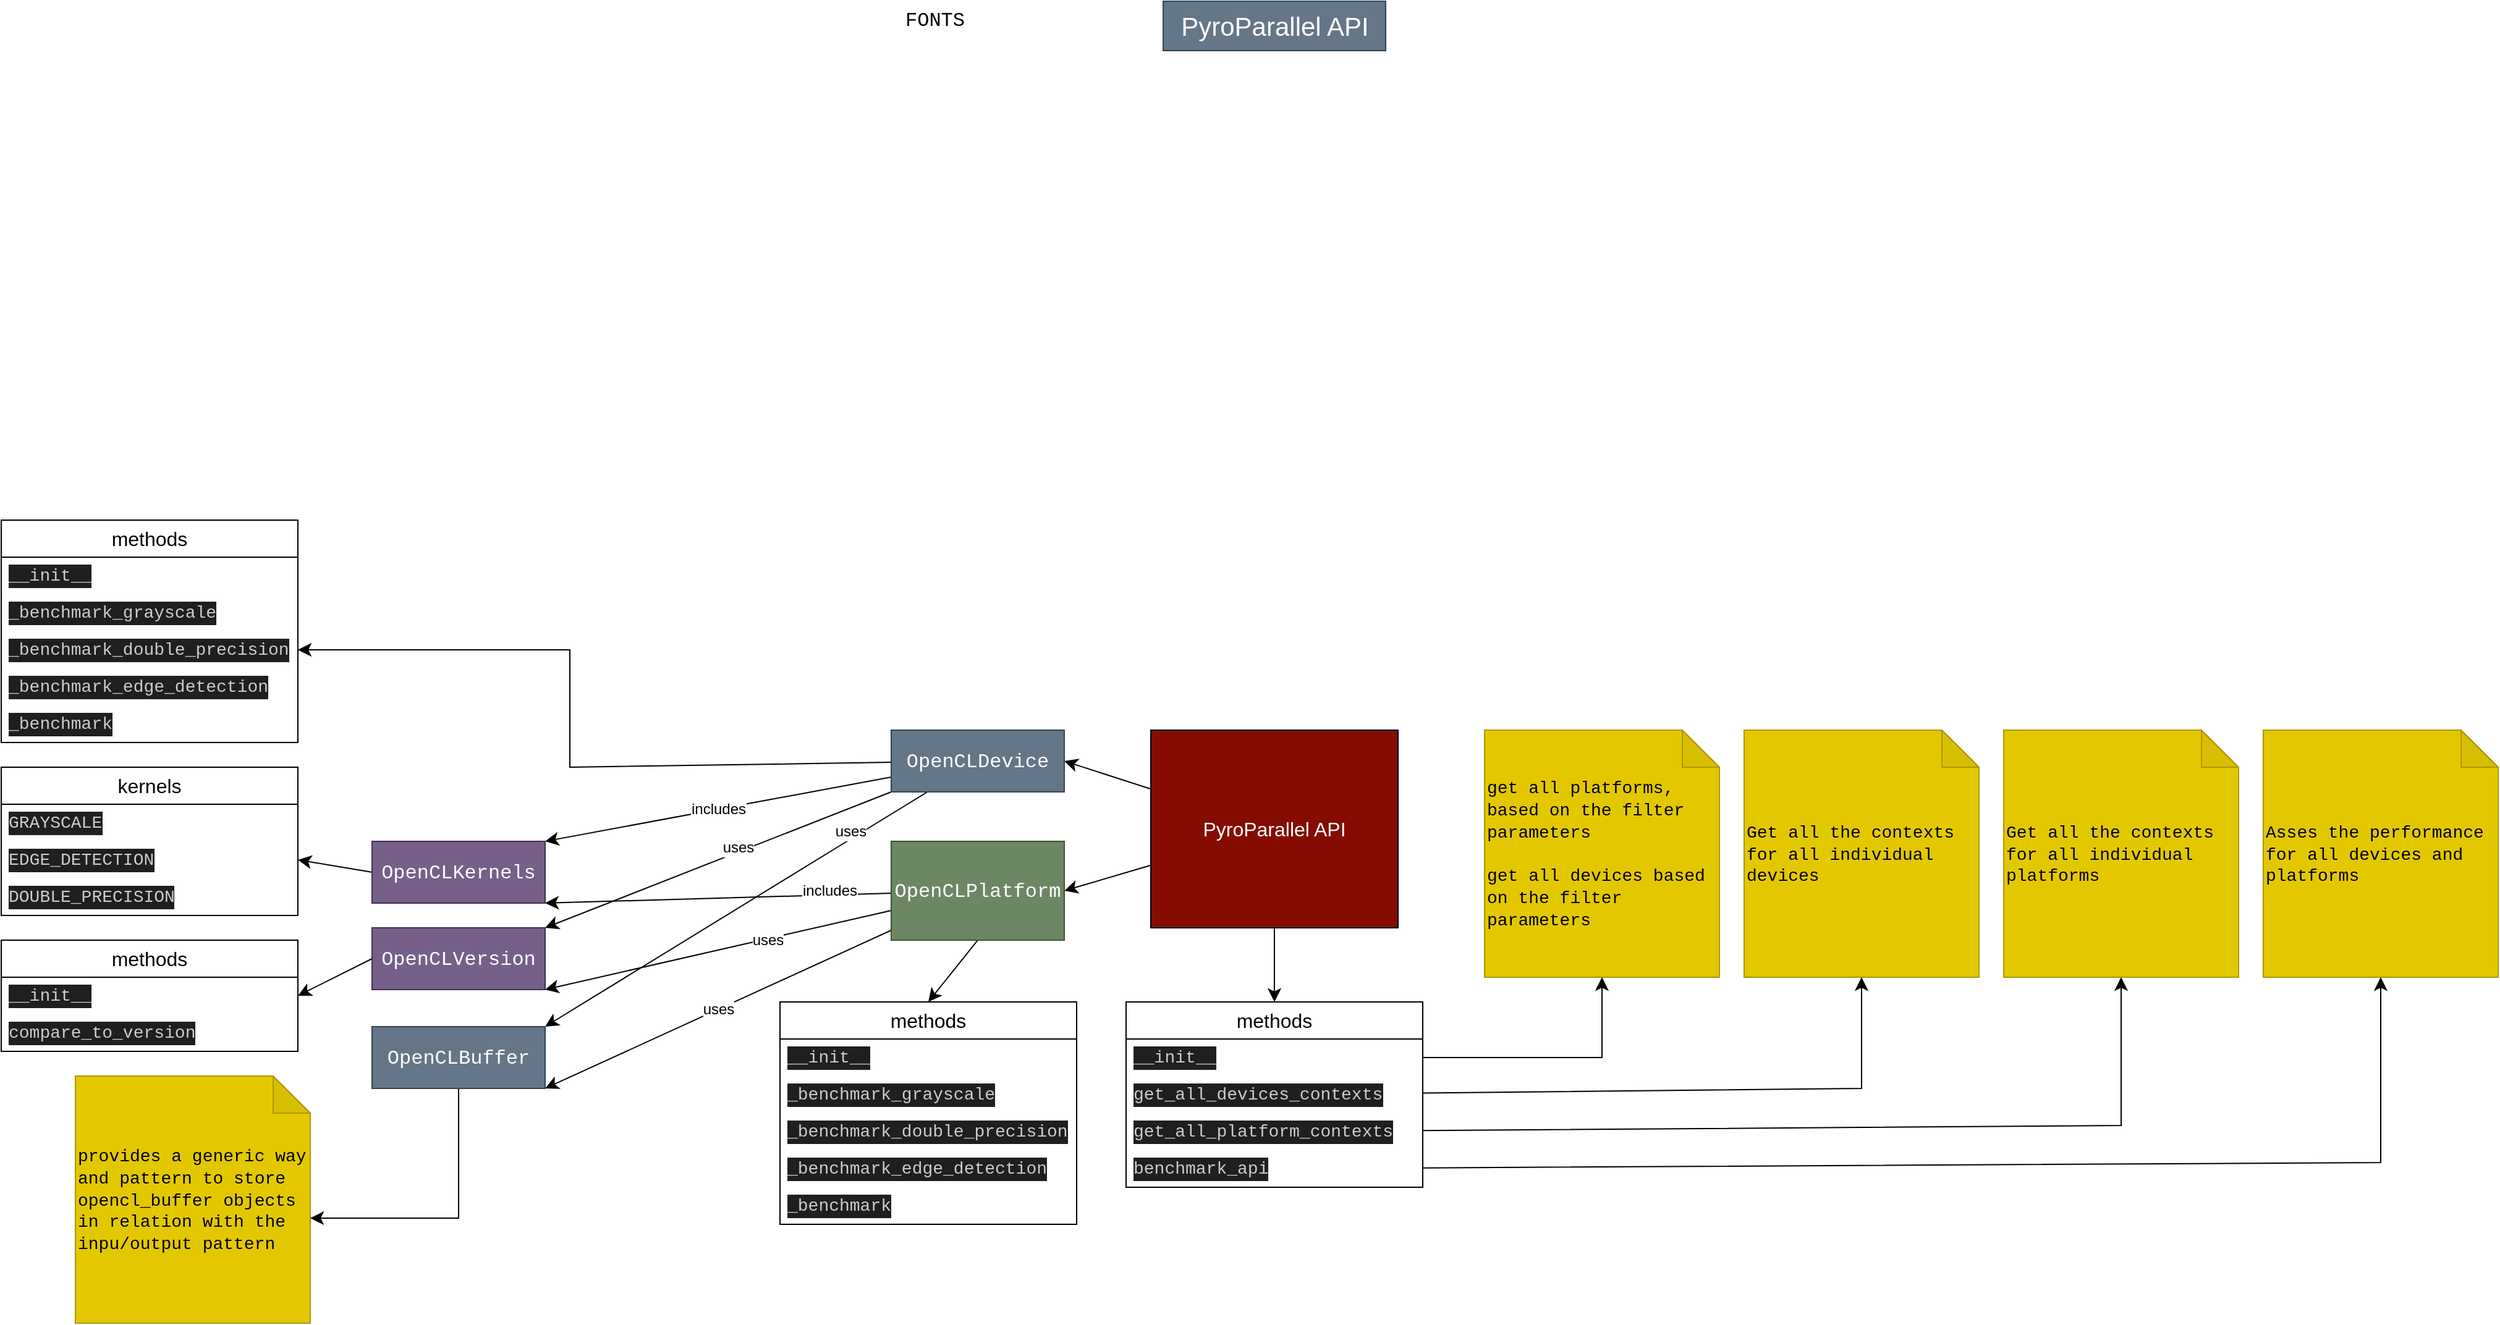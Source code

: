 <mxfile version="21.2.8" type="device">
  <diagram name="Page-1" id="MypIYJ_VC6lLoNz6JvYw">
    <mxGraphModel dx="2908" dy="1230" grid="1" gridSize="10" guides="1" tooltips="1" connect="1" arrows="1" fold="1" page="1" pageScale="1" pageWidth="850" pageHeight="1100" math="0" shadow="0">
      <root>
        <mxCell id="0" />
        <mxCell id="1" parent="0" />
        <mxCell id="R9JWc6JHZuCQ-fkrJk65-15" style="edgeStyle=none;curved=1;rounded=0;orthogonalLoop=1;jettySize=auto;html=1;entryX=0.5;entryY=0;entryDx=0;entryDy=0;fontSize=12;startSize=8;endSize=8;" parent="1" source="gUCl52-0bG7ieqgtxes4-1" target="gUCl52-0bG7ieqgtxes4-4" edge="1">
          <mxGeometry relative="1" as="geometry" />
        </mxCell>
        <mxCell id="Ovxw6H_d3MoVYPMGYD2W-6" style="edgeStyle=none;curved=1;rounded=0;orthogonalLoop=1;jettySize=auto;html=1;entryX=1;entryY=0.5;entryDx=0;entryDy=0;fontSize=12;startSize=8;endSize=8;" parent="1" source="gUCl52-0bG7ieqgtxes4-1" target="gUCl52-0bG7ieqgtxes4-23" edge="1">
          <mxGeometry relative="1" as="geometry" />
        </mxCell>
        <mxCell id="Ovxw6H_d3MoVYPMGYD2W-7" style="edgeStyle=none;curved=1;rounded=0;orthogonalLoop=1;jettySize=auto;html=1;entryX=1;entryY=0.5;entryDx=0;entryDy=0;fontSize=12;startSize=8;endSize=8;" parent="1" source="gUCl52-0bG7ieqgtxes4-1" target="gUCl52-0bG7ieqgtxes4-27" edge="1">
          <mxGeometry relative="1" as="geometry" />
        </mxCell>
        <mxCell id="gUCl52-0bG7ieqgtxes4-1" value="PyroParallel API" style="rounded=0;whiteSpace=wrap;html=1;fontSize=16;fillColor=#850C00;fontColor=#ffffff;strokeColor=default;glass=0;shadow=0;" parent="1" vertex="1">
          <mxGeometry x="240" y="600" width="200" height="160" as="geometry" />
        </mxCell>
        <mxCell id="gUCl52-0bG7ieqgtxes4-2" value="&lt;font style=&quot;font-size: 21px;&quot;&gt;PyroParallel API&lt;/font&gt;" style="text;html=1;align=center;verticalAlign=middle;resizable=0;points=[];autosize=1;strokeColor=#314354;fillColor=#647687;fontSize=16;fontColor=#ffffff;rounded=0;" parent="1" vertex="1">
          <mxGeometry x="250" y="10" width="180" height="40" as="geometry" />
        </mxCell>
        <mxCell id="gUCl52-0bG7ieqgtxes4-4" value="methods" style="swimlane;fontStyle=0;childLayout=stackLayout;horizontal=1;startSize=30;horizontalStack=0;resizeParent=1;resizeParentMax=0;resizeLast=0;collapsible=1;marginBottom=0;whiteSpace=wrap;html=1;fontSize=16;rounded=0;" parent="1" vertex="1">
          <mxGeometry x="220" y="820" width="240" height="150" as="geometry" />
        </mxCell>
        <mxCell id="gUCl52-0bG7ieqgtxes4-6" value="&lt;div style=&quot;color: rgb(204, 204, 204); background-color: rgb(31, 31, 31); font-family: Consolas, &amp;quot;Courier New&amp;quot;, monospace; font-size: 14px; line-height: 19px;&quot;&gt;__init__&lt;/div&gt;" style="text;strokeColor=none;fillColor=none;align=left;verticalAlign=middle;spacingLeft=4;spacingRight=4;overflow=hidden;points=[[0,0.5],[1,0.5]];portConstraint=eastwest;rotatable=0;whiteSpace=wrap;html=1;fontSize=16;rounded=0;" parent="gUCl52-0bG7ieqgtxes4-4" vertex="1">
          <mxGeometry y="30" width="240" height="30" as="geometry" />
        </mxCell>
        <mxCell id="gUCl52-0bG7ieqgtxes4-5" value="&lt;div style=&quot;color: rgb(204, 204, 204); background-color: rgb(31, 31, 31); font-family: Consolas, &amp;quot;Courier New&amp;quot;, monospace; font-size: 14px; line-height: 19px;&quot;&gt;get_all_devices_contexts&lt;/div&gt;" style="text;strokeColor=none;fillColor=none;align=left;verticalAlign=middle;spacingLeft=4;spacingRight=4;overflow=hidden;points=[[0,0.5],[1,0.5]];portConstraint=eastwest;rotatable=0;whiteSpace=wrap;html=1;fontSize=16;rounded=0;" parent="gUCl52-0bG7ieqgtxes4-4" vertex="1">
          <mxGeometry y="60" width="240" height="30" as="geometry" />
        </mxCell>
        <mxCell id="gUCl52-0bG7ieqgtxes4-7" value="&lt;div style=&quot;color: rgb(204, 204, 204); background-color: rgb(31, 31, 31); font-family: Consolas, &amp;quot;Courier New&amp;quot;, monospace; font-size: 14px; line-height: 19px;&quot;&gt;get_all_platform_contexts&lt;/div&gt;" style="text;strokeColor=none;fillColor=none;align=left;verticalAlign=middle;spacingLeft=4;spacingRight=4;overflow=hidden;points=[[0,0.5],[1,0.5]];portConstraint=eastwest;rotatable=0;whiteSpace=wrap;html=1;fontSize=16;rounded=0;" parent="gUCl52-0bG7ieqgtxes4-4" vertex="1">
          <mxGeometry y="90" width="240" height="30" as="geometry" />
        </mxCell>
        <mxCell id="gUCl52-0bG7ieqgtxes4-11" value="&lt;div style=&quot;color: rgb(204, 204, 204); background-color: rgb(31, 31, 31); font-family: Consolas, &amp;quot;Courier New&amp;quot;, monospace; font-size: 14px; line-height: 19px;&quot;&gt;benchmark_api&lt;/div&gt;" style="text;strokeColor=none;fillColor=none;align=left;verticalAlign=middle;spacingLeft=4;spacingRight=4;overflow=hidden;points=[[0,0.5],[1,0.5]];portConstraint=eastwest;rotatable=0;whiteSpace=wrap;html=1;fontSize=16;rounded=0;" parent="gUCl52-0bG7ieqgtxes4-4" vertex="1">
          <mxGeometry y="120" width="240" height="30" as="geometry" />
        </mxCell>
        <mxCell id="gUCl52-0bG7ieqgtxes4-14" value="&lt;div style=&quot;font-size: 14px;&quot;&gt;&lt;span style=&quot;background-color: initial;&quot;&gt;&lt;font face=&quot;Consolas, Courier New, monospace&quot; style=&quot;font-size: 14px;&quot;&gt;get all platforms, based on the filter parameters&lt;/font&gt;&lt;/span&gt;&lt;/div&gt;&lt;div style=&quot;font-size: 14px;&quot;&gt;&lt;span style=&quot;background-color: initial;&quot;&gt;&lt;font face=&quot;Consolas, Courier New, monospace&quot; style=&quot;font-size: 14px;&quot;&gt;&lt;br&gt;&lt;/font&gt;&lt;/span&gt;&lt;/div&gt;&lt;div style=&quot;font-size: 14px;&quot;&gt;&lt;span style=&quot;background-color: initial;&quot;&gt;&lt;font face=&quot;Consolas, Courier New, monospace&quot; style=&quot;font-size: 14px;&quot;&gt;get all devices based on the filter parameters&lt;/font&gt;&lt;/span&gt;&lt;/div&gt;" style="shape=note;whiteSpace=wrap;html=1;backgroundOutline=1;darkOpacity=0.05;fontSize=16;fillColor=#e3c800;fontColor=#000000;strokeColor=#B09500;rounded=0;align=left;" parent="1" vertex="1">
          <mxGeometry x="510" y="600" width="190" height="200" as="geometry" />
        </mxCell>
        <mxCell id="gUCl52-0bG7ieqgtxes4-13" style="edgeStyle=none;rounded=0;orthogonalLoop=1;jettySize=auto;html=1;fontSize=12;startSize=8;endSize=8;exitX=1;exitY=0.5;exitDx=0;exitDy=0;entryX=0.5;entryY=1;entryDx=0;entryDy=0;entryPerimeter=0;" parent="1" source="gUCl52-0bG7ieqgtxes4-6" target="gUCl52-0bG7ieqgtxes4-14" edge="1">
          <mxGeometry relative="1" as="geometry">
            <mxPoint x="520" y="845" as="targetPoint" />
            <Array as="points">
              <mxPoint x="605" y="865" />
            </Array>
          </mxGeometry>
        </mxCell>
        <mxCell id="gUCl52-0bG7ieqgtxes4-17" value="&lt;div style=&quot;font-size: 14px;&quot;&gt;&lt;font face=&quot;Consolas, Courier New, monospace&quot;&gt;Get all the contexts for all individual devices&lt;/font&gt;&lt;/div&gt;" style="shape=note;whiteSpace=wrap;html=1;backgroundOutline=1;darkOpacity=0.05;fontSize=16;fillColor=#e3c800;fontColor=#000000;strokeColor=#B09500;align=left;rounded=0;" parent="1" vertex="1">
          <mxGeometry x="720" y="600" width="190" height="200" as="geometry" />
        </mxCell>
        <mxCell id="gUCl52-0bG7ieqgtxes4-16" style="edgeStyle=none;rounded=0;orthogonalLoop=1;jettySize=auto;html=1;fontSize=12;startSize=8;endSize=8;entryX=0.5;entryY=1;entryDx=0;entryDy=0;entryPerimeter=0;" parent="1" source="gUCl52-0bG7ieqgtxes4-5" target="gUCl52-0bG7ieqgtxes4-17" edge="1">
          <mxGeometry relative="1" as="geometry">
            <mxPoint x="670" y="875" as="targetPoint" />
            <Array as="points">
              <mxPoint x="815" y="890" />
            </Array>
          </mxGeometry>
        </mxCell>
        <mxCell id="gUCl52-0bG7ieqgtxes4-18" value="&lt;div style=&quot;font-size: 14px;&quot;&gt;&lt;font face=&quot;Consolas, Courier New, monospace&quot;&gt;Get all the contexts for all individual platforms&lt;/font&gt;&lt;/div&gt;" style="shape=note;whiteSpace=wrap;html=1;backgroundOutline=1;darkOpacity=0.05;fontSize=16;fillColor=#e3c800;fontColor=#000000;strokeColor=#B09500;align=left;rounded=0;" parent="1" vertex="1">
          <mxGeometry x="930" y="600" width="190" height="200" as="geometry" />
        </mxCell>
        <mxCell id="gUCl52-0bG7ieqgtxes4-19" style="edgeStyle=none;rounded=0;orthogonalLoop=1;jettySize=auto;html=1;entryX=0.5;entryY=1;entryDx=0;entryDy=0;entryPerimeter=0;fontSize=12;startSize=8;endSize=8;" parent="1" source="gUCl52-0bG7ieqgtxes4-7" target="gUCl52-0bG7ieqgtxes4-18" edge="1">
          <mxGeometry relative="1" as="geometry">
            <Array as="points">
              <mxPoint x="1025" y="920" />
            </Array>
          </mxGeometry>
        </mxCell>
        <mxCell id="gUCl52-0bG7ieqgtxes4-20" value="&lt;font face=&quot;Consolas, Courier New, monospace&quot;&gt;FONTS&lt;br&gt;&lt;/font&gt;" style="text;html=1;align=center;verticalAlign=middle;resizable=0;points=[];autosize=1;strokeColor=none;fillColor=none;fontSize=16;" parent="1" vertex="1">
          <mxGeometry x="30" y="10" width="70" height="30" as="geometry" />
        </mxCell>
        <mxCell id="gUCl52-0bG7ieqgtxes4-21" value="&lt;div style=&quot;font-size: 14px;&quot;&gt;&lt;font face=&quot;Consolas, Courier New, monospace&quot;&gt;Asses the performance for all devices and platforms&lt;/font&gt;&lt;/div&gt;" style="shape=note;whiteSpace=wrap;html=1;backgroundOutline=1;darkOpacity=0.05;fontSize=16;fillColor=#e3c800;fontColor=#000000;strokeColor=#B09500;align=left;rounded=0;" parent="1" vertex="1">
          <mxGeometry x="1140" y="600" width="190" height="200" as="geometry" />
        </mxCell>
        <mxCell id="gUCl52-0bG7ieqgtxes4-22" style="edgeStyle=none;orthogonalLoop=1;jettySize=auto;html=1;entryX=0.5;entryY=1;entryDx=0;entryDy=0;entryPerimeter=0;fontSize=12;startSize=8;endSize=8;rounded=0;" parent="1" source="gUCl52-0bG7ieqgtxes4-11" target="gUCl52-0bG7ieqgtxes4-21" edge="1">
          <mxGeometry relative="1" as="geometry">
            <Array as="points">
              <mxPoint x="1235" y="950" />
            </Array>
          </mxGeometry>
        </mxCell>
        <mxCell id="Ovxw6H_d3MoVYPMGYD2W-8" style="edgeStyle=none;rounded=0;orthogonalLoop=1;jettySize=auto;html=1;entryX=1;entryY=0.5;entryDx=0;entryDy=0;fontSize=12;startSize=8;endSize=8;" parent="1" source="gUCl52-0bG7ieqgtxes4-23" target="gUCl52-0bG7ieqgtxes4-42" edge="1">
          <mxGeometry relative="1" as="geometry">
            <Array as="points">
              <mxPoint x="-230" y="630" />
              <mxPoint x="-230" y="535" />
            </Array>
          </mxGeometry>
        </mxCell>
        <mxCell id="Ovxw6H_d3MoVYPMGYD2W-17" value="uses" style="edgeStyle=none;curved=1;rounded=0;orthogonalLoop=1;jettySize=auto;html=1;entryX=1;entryY=0;entryDx=0;entryDy=0;fontSize=12;startSize=8;endSize=8;exitX=0;exitY=1;exitDx=0;exitDy=0;" parent="1" source="gUCl52-0bG7ieqgtxes4-23" target="gUCl52-0bG7ieqgtxes4-30" edge="1">
          <mxGeometry x="-0.123" y="-4" relative="1" as="geometry">
            <mxPoint as="offset" />
          </mxGeometry>
        </mxCell>
        <mxCell id="Ovxw6H_d3MoVYPMGYD2W-18" value="includes" style="edgeStyle=none;curved=1;rounded=0;orthogonalLoop=1;jettySize=auto;html=1;entryX=1;entryY=0;entryDx=0;entryDy=0;fontSize=12;startSize=8;endSize=8;" parent="1" source="gUCl52-0bG7ieqgtxes4-23" target="R9JWc6JHZuCQ-fkrJk65-7" edge="1">
          <mxGeometry relative="1" as="geometry" />
        </mxCell>
        <mxCell id="zfPwo6QJiu9TpXaW8AaQ-2" value="uses" style="edgeStyle=none;curved=1;rounded=0;orthogonalLoop=1;jettySize=auto;html=1;entryX=1;entryY=0;entryDx=0;entryDy=0;fontSize=12;startSize=8;endSize=8;" edge="1" parent="1" source="gUCl52-0bG7ieqgtxes4-23" target="zfPwo6QJiu9TpXaW8AaQ-1">
          <mxGeometry x="-0.613" y="-6" relative="1" as="geometry">
            <mxPoint as="offset" />
          </mxGeometry>
        </mxCell>
        <mxCell id="gUCl52-0bG7ieqgtxes4-23" value="&lt;font face=&quot;Consolas, Courier New, monospace&quot;&gt;OpenCLDevice&lt;/font&gt;" style="rounded=0;whiteSpace=wrap;html=1;fontSize=16;fillColor=#647687;fontColor=#ffffff;strokeColor=#314354;glass=0;shadow=0;" parent="1" vertex="1">
          <mxGeometry x="30" y="600" width="140" height="50" as="geometry" />
        </mxCell>
        <mxCell id="Ovxw6H_d3MoVYPMGYD2W-2" style="edgeStyle=none;rounded=0;orthogonalLoop=1;jettySize=auto;html=1;entryX=0.5;entryY=0;entryDx=0;entryDy=0;fontSize=12;startSize=8;endSize=8;exitX=0.5;exitY=1;exitDx=0;exitDy=0;" parent="1" source="gUCl52-0bG7ieqgtxes4-27" target="gUCl52-0bG7ieqgtxes4-33" edge="1">
          <mxGeometry relative="1" as="geometry">
            <Array as="points" />
          </mxGeometry>
        </mxCell>
        <mxCell id="Ovxw6H_d3MoVYPMGYD2W-15" value="uses" style="edgeStyle=none;curved=1;rounded=0;orthogonalLoop=1;jettySize=auto;html=1;entryX=1;entryY=1;entryDx=0;entryDy=0;fontSize=12;startSize=8;endSize=8;" parent="1" source="gUCl52-0bG7ieqgtxes4-27" target="gUCl52-0bG7ieqgtxes4-30" edge="1">
          <mxGeometry x="-0.284" y="1" relative="1" as="geometry">
            <mxPoint as="offset" />
          </mxGeometry>
        </mxCell>
        <mxCell id="Ovxw6H_d3MoVYPMGYD2W-16" value="includes" style="edgeStyle=none;curved=1;rounded=0;orthogonalLoop=1;jettySize=auto;html=1;entryX=1;entryY=1;entryDx=0;entryDy=0;fontSize=12;startSize=8;endSize=8;" parent="1" source="gUCl52-0bG7ieqgtxes4-27" target="R9JWc6JHZuCQ-fkrJk65-7" edge="1">
          <mxGeometry x="-0.644" y="-3" relative="1" as="geometry">
            <mxPoint as="offset" />
          </mxGeometry>
        </mxCell>
        <mxCell id="zfPwo6QJiu9TpXaW8AaQ-3" value="uses" style="edgeStyle=none;curved=1;rounded=0;orthogonalLoop=1;jettySize=auto;html=1;entryX=1;entryY=1;entryDx=0;entryDy=0;fontSize=12;startSize=8;endSize=8;" edge="1" parent="1" source="gUCl52-0bG7ieqgtxes4-27" target="zfPwo6QJiu9TpXaW8AaQ-1">
          <mxGeometry relative="1" as="geometry" />
        </mxCell>
        <mxCell id="gUCl52-0bG7ieqgtxes4-27" value="&lt;font face=&quot;Consolas, Courier New, monospace&quot;&gt;OpenCLPlatform&lt;/font&gt;" style="rounded=0;whiteSpace=wrap;html=1;fontSize=16;fillColor=#6d8764;strokeColor=#3A5431;glass=0;shadow=0;fontColor=#ffffff;" parent="1" vertex="1">
          <mxGeometry x="30" y="690" width="140" height="80" as="geometry" />
        </mxCell>
        <mxCell id="Ovxw6H_d3MoVYPMGYD2W-13" style="edgeStyle=none;curved=1;rounded=0;orthogonalLoop=1;jettySize=auto;html=1;entryX=1;entryY=0.5;entryDx=0;entryDy=0;fontSize=12;startSize=8;endSize=8;exitX=0;exitY=0.5;exitDx=0;exitDy=0;" parent="1" source="gUCl52-0bG7ieqgtxes4-30" target="gUCl52-0bG7ieqgtxes4-49" edge="1">
          <mxGeometry relative="1" as="geometry" />
        </mxCell>
        <mxCell id="gUCl52-0bG7ieqgtxes4-30" value="&lt;font face=&quot;Consolas, Courier New, monospace&quot;&gt;OpenCLVersion&lt;/font&gt;" style="rounded=0;whiteSpace=wrap;html=1;fontSize=16;fillColor=#76608a;fontColor=#ffffff;strokeColor=#432D57;glass=0;shadow=0;" parent="1" vertex="1">
          <mxGeometry x="-390" y="760" width="140" height="50" as="geometry" />
        </mxCell>
        <mxCell id="gUCl52-0bG7ieqgtxes4-32" style="edgeStyle=none;curved=1;orthogonalLoop=1;jettySize=auto;html=1;exitX=0.5;exitY=0;exitDx=0;exitDy=0;fontSize=12;startSize=8;endSize=8;" parent="1" source="gUCl52-0bG7ieqgtxes4-23" target="gUCl52-0bG7ieqgtxes4-23" edge="1">
          <mxGeometry relative="1" as="geometry" />
        </mxCell>
        <mxCell id="gUCl52-0bG7ieqgtxes4-33" value="methods" style="swimlane;fontStyle=0;childLayout=stackLayout;horizontal=1;startSize=30;horizontalStack=0;resizeParent=1;resizeParentMax=0;resizeLast=0;collapsible=1;marginBottom=0;whiteSpace=wrap;html=1;fontSize=16;rounded=0;" parent="1" vertex="1">
          <mxGeometry x="-60" y="820" width="240" height="180" as="geometry" />
        </mxCell>
        <mxCell id="gUCl52-0bG7ieqgtxes4-34" value="&lt;div style=&quot;color: rgb(204, 204, 204); background-color: rgb(31, 31, 31); font-family: Consolas, &amp;quot;Courier New&amp;quot;, monospace; font-size: 14px; line-height: 19px;&quot;&gt;__init__&lt;/div&gt;" style="text;strokeColor=none;fillColor=none;align=left;verticalAlign=middle;spacingLeft=4;spacingRight=4;overflow=hidden;points=[[0,0.5],[1,0.5]];portConstraint=eastwest;rotatable=0;whiteSpace=wrap;html=1;fontSize=16;rounded=0;" parent="gUCl52-0bG7ieqgtxes4-33" vertex="1">
          <mxGeometry y="30" width="240" height="30" as="geometry" />
        </mxCell>
        <mxCell id="gUCl52-0bG7ieqgtxes4-35" value="&lt;div style=&quot;color: rgb(204, 204, 204); background-color: rgb(31, 31, 31); font-family: Consolas, &amp;quot;Courier New&amp;quot;, monospace; font-size: 14px; line-height: 19px;&quot;&gt;_benchmark_grayscale&lt;/div&gt;" style="text;strokeColor=none;fillColor=none;align=left;verticalAlign=middle;spacingLeft=4;spacingRight=4;overflow=hidden;points=[[0,0.5],[1,0.5]];portConstraint=eastwest;rotatable=0;whiteSpace=wrap;html=1;fontSize=16;rounded=0;" parent="gUCl52-0bG7ieqgtxes4-33" vertex="1">
          <mxGeometry y="60" width="240" height="30" as="geometry" />
        </mxCell>
        <mxCell id="gUCl52-0bG7ieqgtxes4-36" value="&lt;div style=&quot;color: rgb(204, 204, 204); background-color: rgb(31, 31, 31); font-family: Consolas, &amp;quot;Courier New&amp;quot;, monospace; font-size: 14px; line-height: 19px;&quot;&gt;&lt;div style=&quot;line-height: 19px;&quot;&gt;_benchmark_double_precision&lt;/div&gt;&lt;/div&gt;" style="text;strokeColor=none;fillColor=none;align=left;verticalAlign=middle;spacingLeft=4;spacingRight=4;overflow=hidden;points=[[0,0.5],[1,0.5]];portConstraint=eastwest;rotatable=0;whiteSpace=wrap;html=1;fontSize=16;rounded=0;" parent="gUCl52-0bG7ieqgtxes4-33" vertex="1">
          <mxGeometry y="90" width="240" height="30" as="geometry" />
        </mxCell>
        <mxCell id="gUCl52-0bG7ieqgtxes4-37" value="&lt;div style=&quot;color: rgb(204, 204, 204); background-color: rgb(31, 31, 31); font-family: Consolas, &amp;quot;Courier New&amp;quot;, monospace; font-size: 14px; line-height: 19px;&quot;&gt;&lt;div style=&quot;line-height: 19px;&quot;&gt;_benchmark_edge_detection&lt;/div&gt;&lt;/div&gt;" style="text;strokeColor=none;fillColor=none;align=left;verticalAlign=middle;spacingLeft=4;spacingRight=4;overflow=hidden;points=[[0,0.5],[1,0.5]];portConstraint=eastwest;rotatable=0;whiteSpace=wrap;html=1;fontSize=16;rounded=0;" parent="gUCl52-0bG7ieqgtxes4-33" vertex="1">
          <mxGeometry y="120" width="240" height="30" as="geometry" />
        </mxCell>
        <mxCell id="gUCl52-0bG7ieqgtxes4-45" value="&lt;div style=&quot;color: rgb(204, 204, 204); background-color: rgb(31, 31, 31); font-family: Consolas, &amp;quot;Courier New&amp;quot;, monospace; font-size: 14px; line-height: 19px;&quot;&gt;&lt;div style=&quot;line-height: 19px;&quot;&gt;&lt;div style=&quot;line-height: 19px;&quot;&gt;_benchmark&lt;/div&gt;&lt;/div&gt;&lt;/div&gt;" style="text;strokeColor=none;fillColor=none;align=left;verticalAlign=middle;spacingLeft=4;spacingRight=4;overflow=hidden;points=[[0,0.5],[1,0.5]];portConstraint=eastwest;rotatable=0;whiteSpace=wrap;html=1;fontSize=16;rounded=0;" parent="gUCl52-0bG7ieqgtxes4-33" vertex="1">
          <mxGeometry y="150" width="240" height="30" as="geometry" />
        </mxCell>
        <mxCell id="gUCl52-0bG7ieqgtxes4-39" value="methods" style="swimlane;fontStyle=0;childLayout=stackLayout;horizontal=1;startSize=30;horizontalStack=0;resizeParent=1;resizeParentMax=0;resizeLast=0;collapsible=1;marginBottom=0;whiteSpace=wrap;html=1;fontSize=16;rounded=0;" parent="1" vertex="1">
          <mxGeometry x="-690" y="430" width="240" height="180" as="geometry" />
        </mxCell>
        <mxCell id="gUCl52-0bG7ieqgtxes4-40" value="&lt;div style=&quot;color: rgb(204, 204, 204); background-color: rgb(31, 31, 31); font-family: Consolas, &amp;quot;Courier New&amp;quot;, monospace; font-size: 14px; line-height: 19px;&quot;&gt;__init__&lt;/div&gt;" style="text;strokeColor=none;fillColor=none;align=left;verticalAlign=middle;spacingLeft=4;spacingRight=4;overflow=hidden;points=[[0,0.5],[1,0.5]];portConstraint=eastwest;rotatable=0;whiteSpace=wrap;html=1;fontSize=16;rounded=0;" parent="gUCl52-0bG7ieqgtxes4-39" vertex="1">
          <mxGeometry y="30" width="240" height="30" as="geometry" />
        </mxCell>
        <mxCell id="gUCl52-0bG7ieqgtxes4-41" value="&lt;div style=&quot;color: rgb(204, 204, 204); background-color: rgb(31, 31, 31); font-family: Consolas, &amp;quot;Courier New&amp;quot;, monospace; font-size: 14px; line-height: 19px;&quot;&gt;&lt;div style=&quot;line-height: 19px;&quot;&gt;_benchmark_grayscale&lt;/div&gt;&lt;/div&gt;" style="text;strokeColor=none;fillColor=none;align=left;verticalAlign=middle;spacingLeft=4;spacingRight=4;overflow=hidden;points=[[0,0.5],[1,0.5]];portConstraint=eastwest;rotatable=0;whiteSpace=wrap;html=1;fontSize=16;rounded=0;" parent="gUCl52-0bG7ieqgtxes4-39" vertex="1">
          <mxGeometry y="60" width="240" height="30" as="geometry" />
        </mxCell>
        <mxCell id="gUCl52-0bG7ieqgtxes4-42" value="&lt;div style=&quot;color: rgb(204, 204, 204); background-color: rgb(31, 31, 31); font-family: Consolas, &amp;quot;Courier New&amp;quot;, monospace; font-size: 14px; line-height: 19px;&quot;&gt;&lt;div style=&quot;line-height: 19px;&quot;&gt;_benchmark_double_precision&lt;/div&gt;&lt;/div&gt;" style="text;strokeColor=none;fillColor=none;align=left;verticalAlign=middle;spacingLeft=4;spacingRight=4;overflow=hidden;points=[[0,0.5],[1,0.5]];portConstraint=eastwest;rotatable=0;whiteSpace=wrap;html=1;fontSize=16;rounded=0;" parent="gUCl52-0bG7ieqgtxes4-39" vertex="1">
          <mxGeometry y="90" width="240" height="30" as="geometry" />
        </mxCell>
        <mxCell id="gUCl52-0bG7ieqgtxes4-43" value="&lt;div style=&quot;color: rgb(204, 204, 204); background-color: rgb(31, 31, 31); font-family: Consolas, &amp;quot;Courier New&amp;quot;, monospace; font-size: 14px; line-height: 19px;&quot;&gt;&lt;div style=&quot;line-height: 19px;&quot;&gt;_benchmark_edge_detection&lt;/div&gt;&lt;/div&gt;" style="text;strokeColor=none;fillColor=none;align=left;verticalAlign=middle;spacingLeft=4;spacingRight=4;overflow=hidden;points=[[0,0.5],[1,0.5]];portConstraint=eastwest;rotatable=0;whiteSpace=wrap;html=1;fontSize=16;rounded=0;" parent="gUCl52-0bG7ieqgtxes4-39" vertex="1">
          <mxGeometry y="120" width="240" height="30" as="geometry" />
        </mxCell>
        <mxCell id="gUCl52-0bG7ieqgtxes4-46" value="&lt;div style=&quot;color: rgb(204, 204, 204); background-color: rgb(31, 31, 31); font-family: Consolas, &amp;quot;Courier New&amp;quot;, monospace; font-size: 14px; line-height: 19px;&quot;&gt;&lt;div style=&quot;line-height: 19px;&quot;&gt;&lt;div style=&quot;line-height: 19px;&quot;&gt;_benchmark&lt;/div&gt;&lt;/div&gt;&lt;/div&gt;" style="text;strokeColor=none;fillColor=none;align=left;verticalAlign=middle;spacingLeft=4;spacingRight=4;overflow=hidden;points=[[0,0.5],[1,0.5]];portConstraint=eastwest;rotatable=0;whiteSpace=wrap;html=1;fontSize=16;rounded=0;" parent="gUCl52-0bG7ieqgtxes4-39" vertex="1">
          <mxGeometry y="150" width="240" height="30" as="geometry" />
        </mxCell>
        <mxCell id="gUCl52-0bG7ieqgtxes4-48" value="methods" style="swimlane;fontStyle=0;childLayout=stackLayout;horizontal=1;startSize=30;horizontalStack=0;resizeParent=1;resizeParentMax=0;resizeLast=0;collapsible=1;marginBottom=0;whiteSpace=wrap;html=1;fontSize=16;rounded=0;" parent="1" vertex="1">
          <mxGeometry x="-690" y="770" width="240" height="90" as="geometry" />
        </mxCell>
        <mxCell id="gUCl52-0bG7ieqgtxes4-49" value="&lt;div style=&quot;color: rgb(204, 204, 204); background-color: rgb(31, 31, 31); font-family: Consolas, &amp;quot;Courier New&amp;quot;, monospace; font-size: 14px; line-height: 19px;&quot;&gt;__init__&lt;/div&gt;" style="text;strokeColor=none;fillColor=none;align=left;verticalAlign=middle;spacingLeft=4;spacingRight=4;overflow=hidden;points=[[0,0.5],[1,0.5]];portConstraint=eastwest;rotatable=0;whiteSpace=wrap;html=1;fontSize=16;rounded=0;" parent="gUCl52-0bG7ieqgtxes4-48" vertex="1">
          <mxGeometry y="30" width="240" height="30" as="geometry" />
        </mxCell>
        <mxCell id="gUCl52-0bG7ieqgtxes4-50" value="&lt;div style=&quot;color: rgb(204, 204, 204); background-color: rgb(31, 31, 31); font-family: Consolas, &amp;quot;Courier New&amp;quot;, monospace; font-size: 14px; line-height: 19px;&quot;&gt;&lt;div style=&quot;line-height: 19px;&quot;&gt;&lt;div style=&quot;line-height: 19px;&quot;&gt;compare_to_version&lt;/div&gt;&lt;/div&gt;&lt;/div&gt;" style="text;strokeColor=none;fillColor=none;align=left;verticalAlign=middle;spacingLeft=4;spacingRight=4;overflow=hidden;points=[[0,0.5],[1,0.5]];portConstraint=eastwest;rotatable=0;whiteSpace=wrap;html=1;fontSize=16;rounded=0;" parent="gUCl52-0bG7ieqgtxes4-48" vertex="1">
          <mxGeometry y="60" width="240" height="30" as="geometry" />
        </mxCell>
        <mxCell id="Ovxw6H_d3MoVYPMGYD2W-14" style="edgeStyle=none;curved=1;rounded=0;orthogonalLoop=1;jettySize=auto;html=1;entryX=1;entryY=0.5;entryDx=0;entryDy=0;fontSize=12;startSize=8;endSize=8;exitX=0;exitY=0.5;exitDx=0;exitDy=0;" parent="1" source="R9JWc6JHZuCQ-fkrJk65-7" target="R9JWc6JHZuCQ-fkrJk65-12" edge="1">
          <mxGeometry relative="1" as="geometry" />
        </mxCell>
        <mxCell id="R9JWc6JHZuCQ-fkrJk65-7" value="&lt;font face=&quot;Consolas, Courier New, monospace&quot;&gt;OpenCLKernels&lt;/font&gt;" style="rounded=0;whiteSpace=wrap;html=1;fontSize=16;fillColor=#76608a;fontColor=#ffffff;strokeColor=#432D57;glass=0;shadow=0;" parent="1" vertex="1">
          <mxGeometry x="-390" y="690" width="140" height="50" as="geometry" />
        </mxCell>
        <mxCell id="R9JWc6JHZuCQ-fkrJk65-10" value="kernels" style="swimlane;fontStyle=0;childLayout=stackLayout;horizontal=1;startSize=30;horizontalStack=0;resizeParent=1;resizeParentMax=0;resizeLast=0;collapsible=1;marginBottom=0;whiteSpace=wrap;html=1;fontSize=16;rounded=0;" parent="1" vertex="1">
          <mxGeometry x="-690" y="630" width="240" height="120" as="geometry" />
        </mxCell>
        <mxCell id="R9JWc6JHZuCQ-fkrJk65-11" value="&lt;div style=&quot;color: rgb(204, 204, 204); background-color: rgb(31, 31, 31); font-family: Consolas, &amp;quot;Courier New&amp;quot;, monospace; font-size: 14px; line-height: 19px;&quot;&gt;&lt;div style=&quot;line-height: 19px;&quot;&gt;GRAYSCALE&lt;/div&gt;&lt;/div&gt;" style="text;strokeColor=none;fillColor=none;align=left;verticalAlign=middle;spacingLeft=4;spacingRight=4;overflow=hidden;points=[[0,0.5],[1,0.5]];portConstraint=eastwest;rotatable=0;whiteSpace=wrap;html=1;fontSize=16;rounded=0;" parent="R9JWc6JHZuCQ-fkrJk65-10" vertex="1">
          <mxGeometry y="30" width="240" height="30" as="geometry" />
        </mxCell>
        <mxCell id="R9JWc6JHZuCQ-fkrJk65-12" value="&lt;div style=&quot;color: rgb(204, 204, 204); background-color: rgb(31, 31, 31); font-family: Consolas, &amp;quot;Courier New&amp;quot;, monospace; font-size: 14px; line-height: 19px;&quot;&gt;&lt;div style=&quot;line-height: 19px;&quot;&gt;&lt;div style=&quot;line-height: 19px;&quot;&gt;&lt;div style=&quot;line-height: 19px;&quot;&gt;EDGE_DETECTION&lt;/div&gt;&lt;/div&gt;&lt;/div&gt;&lt;/div&gt;" style="text;strokeColor=none;fillColor=none;align=left;verticalAlign=middle;spacingLeft=4;spacingRight=4;overflow=hidden;points=[[0,0.5],[1,0.5]];portConstraint=eastwest;rotatable=0;whiteSpace=wrap;html=1;fontSize=16;rounded=0;" parent="R9JWc6JHZuCQ-fkrJk65-10" vertex="1">
          <mxGeometry y="60" width="240" height="30" as="geometry" />
        </mxCell>
        <mxCell id="R9JWc6JHZuCQ-fkrJk65-14" value="&lt;div style=&quot;color: rgb(204, 204, 204); background-color: rgb(31, 31, 31); font-family: Consolas, &amp;quot;Courier New&amp;quot;, monospace; font-size: 14px; line-height: 19px;&quot;&gt;&lt;div style=&quot;line-height: 19px;&quot;&gt;&lt;div style=&quot;line-height: 19px;&quot;&gt;&lt;div style=&quot;line-height: 19px;&quot;&gt;DOUBLE_PRECISION&lt;/div&gt;&lt;/div&gt;&lt;/div&gt;&lt;/div&gt;" style="text;strokeColor=none;fillColor=none;align=left;verticalAlign=middle;spacingLeft=4;spacingRight=4;overflow=hidden;points=[[0,0.5],[1,0.5]];portConstraint=eastwest;rotatable=0;whiteSpace=wrap;html=1;fontSize=16;rounded=0;" parent="R9JWc6JHZuCQ-fkrJk65-10" vertex="1">
          <mxGeometry y="90" width="240" height="30" as="geometry" />
        </mxCell>
        <mxCell id="zfPwo6QJiu9TpXaW8AaQ-5" style="edgeStyle=none;rounded=0;orthogonalLoop=1;jettySize=auto;html=1;entryX=0;entryY=0;entryDx=190;entryDy=115;entryPerimeter=0;fontSize=12;startSize=8;endSize=8;" edge="1" parent="1" source="zfPwo6QJiu9TpXaW8AaQ-1" target="zfPwo6QJiu9TpXaW8AaQ-4">
          <mxGeometry relative="1" as="geometry">
            <Array as="points">
              <mxPoint x="-320" y="995" />
            </Array>
          </mxGeometry>
        </mxCell>
        <mxCell id="zfPwo6QJiu9TpXaW8AaQ-1" value="&lt;font face=&quot;Consolas, Courier New, monospace&quot;&gt;OpenCLBuffer&lt;/font&gt;" style="rounded=0;whiteSpace=wrap;html=1;fontSize=16;fillColor=#647687;fontColor=#ffffff;strokeColor=#314354;glass=0;shadow=0;" vertex="1" parent="1">
          <mxGeometry x="-390" y="840" width="140" height="50" as="geometry" />
        </mxCell>
        <mxCell id="zfPwo6QJiu9TpXaW8AaQ-4" value="&lt;div style=&quot;font-size: 14px;&quot;&gt;&lt;font face=&quot;Consolas, Courier New, monospace&quot;&gt;provides a generic way and pattern to store opencl_buffer objects in relation with the inpu/output pattern&lt;/font&gt;&lt;/div&gt;" style="shape=note;whiteSpace=wrap;html=1;backgroundOutline=1;darkOpacity=0.05;fontSize=16;fillColor=#e3c800;fontColor=#000000;strokeColor=#B09500;rounded=0;align=left;" vertex="1" parent="1">
          <mxGeometry x="-630" y="880" width="190" height="200" as="geometry" />
        </mxCell>
      </root>
    </mxGraphModel>
  </diagram>
</mxfile>
